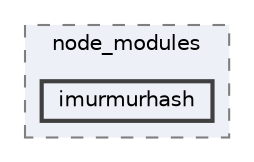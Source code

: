 digraph "pkiclassroomrescheduler/src/main/frontend/node_modules/imurmurhash"
{
 // LATEX_PDF_SIZE
  bgcolor="transparent";
  edge [fontname=Helvetica,fontsize=10,labelfontname=Helvetica,labelfontsize=10];
  node [fontname=Helvetica,fontsize=10,shape=box,height=0.2,width=0.4];
  compound=true
  subgraph clusterdir_72953eda66ccb3a2722c28e1c3e6c23b {
    graph [ bgcolor="#edf0f7", pencolor="grey50", label="node_modules", fontname=Helvetica,fontsize=10 style="filled,dashed", URL="dir_72953eda66ccb3a2722c28e1c3e6c23b.html",tooltip=""]
  dir_2788942c3dfc75e9fafb80513ae59759 [label="imurmurhash", fillcolor="#edf0f7", color="grey25", style="filled,bold", URL="dir_2788942c3dfc75e9fafb80513ae59759.html",tooltip=""];
  }
}
